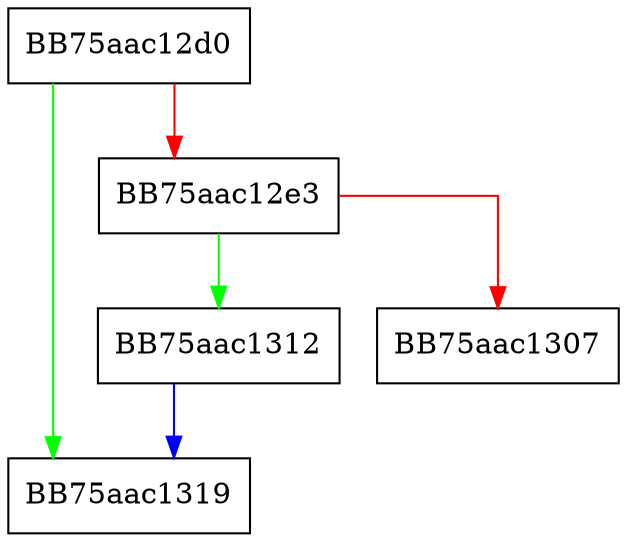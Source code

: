 digraph flush {
  node [shape="box"];
  graph [splines=ortho];
  BB75aac12d0 -> BB75aac1319 [color="green"];
  BB75aac12d0 -> BB75aac12e3 [color="red"];
  BB75aac12e3 -> BB75aac1312 [color="green"];
  BB75aac12e3 -> BB75aac1307 [color="red"];
  BB75aac1312 -> BB75aac1319 [color="blue"];
}